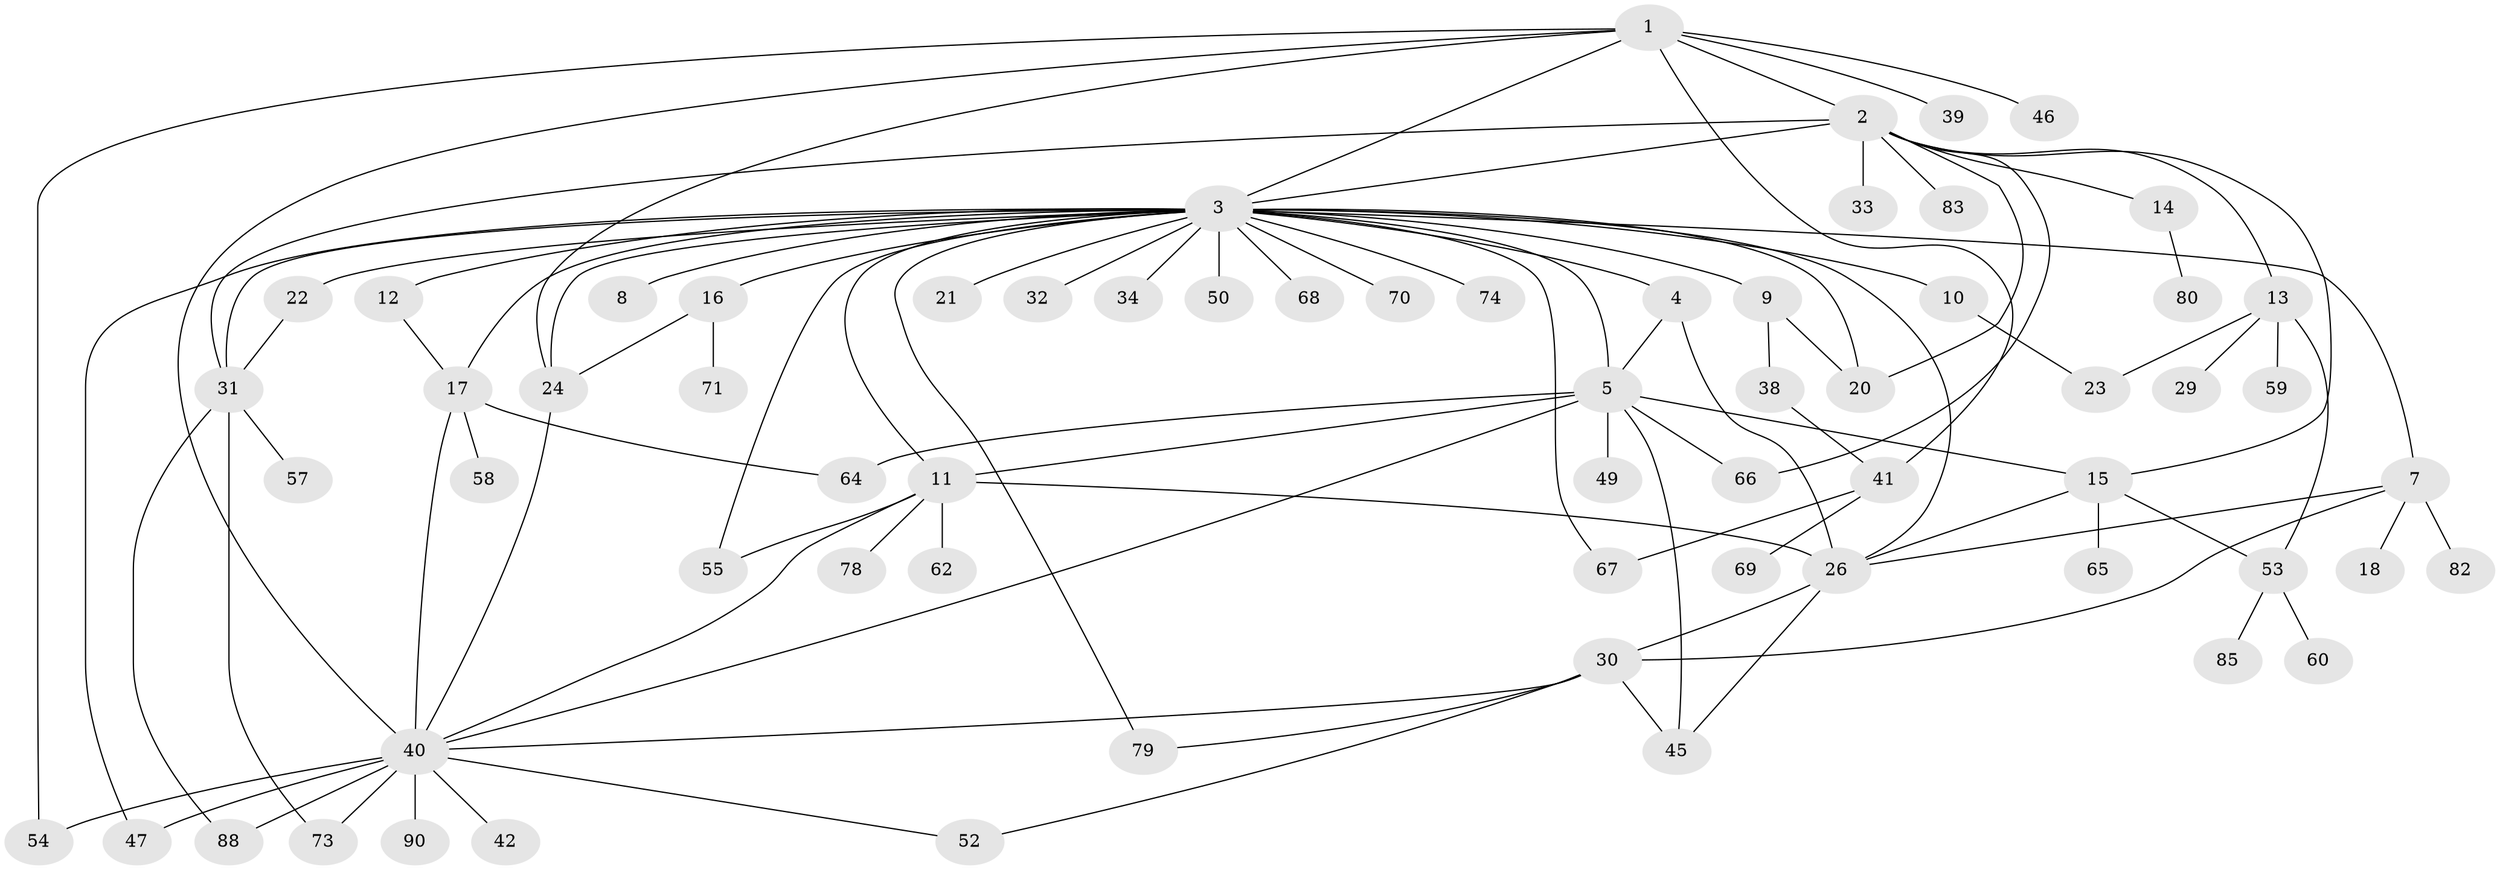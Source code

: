 // Generated by graph-tools (version 1.1) at 2025/51/02/27/25 19:51:56]
// undirected, 66 vertices, 101 edges
graph export_dot {
graph [start="1"]
  node [color=gray90,style=filled];
  1 [super="+87"];
  2 [super="+19"];
  3 [super="+25"];
  4;
  5 [super="+6"];
  7;
  8;
  9 [super="+37"];
  10;
  11 [super="+61"];
  12 [super="+36"];
  13 [super="+76"];
  14 [super="+92"];
  15 [super="+35"];
  16 [super="+44"];
  17 [super="+48"];
  18;
  20 [super="+27"];
  21;
  22 [super="+63"];
  23;
  24;
  26 [super="+28"];
  29;
  30 [super="+86"];
  31 [super="+72"];
  32;
  33;
  34;
  38 [super="+43"];
  39;
  40 [super="+51"];
  41 [super="+56"];
  42;
  45;
  46;
  47 [super="+91"];
  49;
  50;
  52;
  53 [super="+81"];
  54;
  55 [super="+75"];
  57;
  58;
  59;
  60;
  62;
  64;
  65;
  66 [super="+77"];
  67 [super="+84"];
  68;
  69;
  70;
  71;
  73;
  74;
  78;
  79;
  80 [super="+89"];
  82;
  83;
  85;
  88;
  90;
  1 -- 2;
  1 -- 3;
  1 -- 24;
  1 -- 39;
  1 -- 40;
  1 -- 41;
  1 -- 46;
  1 -- 54;
  2 -- 3 [weight=2];
  2 -- 13;
  2 -- 14;
  2 -- 20;
  2 -- 31;
  2 -- 33;
  2 -- 66;
  2 -- 83;
  2 -- 15;
  3 -- 4;
  3 -- 5;
  3 -- 7;
  3 -- 8;
  3 -- 9;
  3 -- 10;
  3 -- 11;
  3 -- 12;
  3 -- 16;
  3 -- 17;
  3 -- 21;
  3 -- 22;
  3 -- 24;
  3 -- 26;
  3 -- 31;
  3 -- 32;
  3 -- 34;
  3 -- 50;
  3 -- 55;
  3 -- 67;
  3 -- 68;
  3 -- 70;
  3 -- 74;
  3 -- 20;
  3 -- 79;
  3 -- 47;
  4 -- 5;
  4 -- 26;
  5 -- 11;
  5 -- 15;
  5 -- 40;
  5 -- 45;
  5 -- 49 [weight=2];
  5 -- 64;
  5 -- 66;
  7 -- 18;
  7 -- 26;
  7 -- 30;
  7 -- 82;
  9 -- 38;
  9 -- 20;
  10 -- 23;
  11 -- 26;
  11 -- 78;
  11 -- 40;
  11 -- 62;
  11 -- 55;
  12 -- 17;
  13 -- 23;
  13 -- 29;
  13 -- 53;
  13 -- 59;
  14 -- 80;
  15 -- 53;
  15 -- 65;
  15 -- 26;
  16 -- 24 [weight=2];
  16 -- 71;
  17 -- 40;
  17 -- 58;
  17 -- 64;
  22 -- 31;
  24 -- 40;
  26 -- 30 [weight=2];
  26 -- 45;
  30 -- 45;
  30 -- 79;
  30 -- 40;
  30 -- 52;
  31 -- 57;
  31 -- 88;
  31 -- 73;
  38 -- 41;
  40 -- 42;
  40 -- 47;
  40 -- 52;
  40 -- 54;
  40 -- 73;
  40 -- 88;
  40 -- 90;
  41 -- 67;
  41 -- 69;
  53 -- 60;
  53 -- 85;
}
